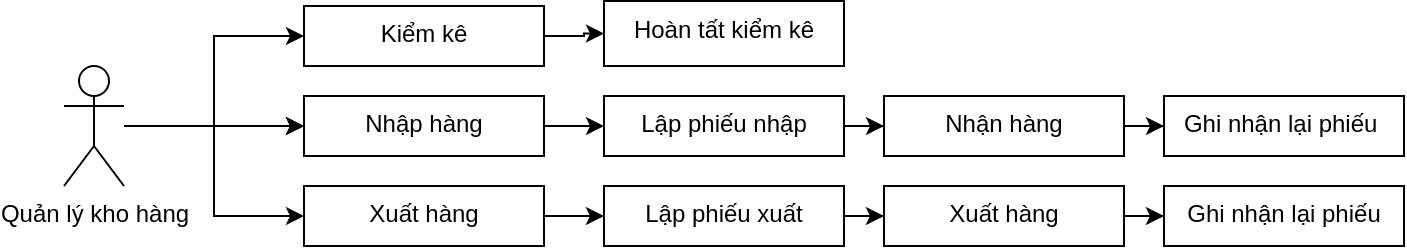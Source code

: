 <mxfile version="15.6.8" type="github">
  <diagram id="ZwQ7pPuKEaMHKCmSsVNu" name="Page-1">
    <mxGraphModel dx="1038" dy="551" grid="1" gridSize="10" guides="1" tooltips="1" connect="1" arrows="1" fold="1" page="1" pageScale="1" pageWidth="850" pageHeight="1100" math="0" shadow="0">
      <root>
        <mxCell id="0" />
        <mxCell id="1" parent="0" />
        <mxCell id="tTYL0OZon_nwnEytJaue-3" value="" style="edgeStyle=orthogonalEdgeStyle;rounded=0;orthogonalLoop=1;jettySize=auto;html=1;" parent="1" source="tTYL0OZon_nwnEytJaue-1" target="tTYL0OZon_nwnEytJaue-2" edge="1">
          <mxGeometry relative="1" as="geometry" />
        </mxCell>
        <mxCell id="tTYL0OZon_nwnEytJaue-4" value="" style="edgeStyle=orthogonalEdgeStyle;rounded=0;orthogonalLoop=1;jettySize=auto;html=1;" parent="1" source="tTYL0OZon_nwnEytJaue-1" target="tTYL0OZon_nwnEytJaue-2" edge="1">
          <mxGeometry relative="1" as="geometry" />
        </mxCell>
        <mxCell id="tTYL0OZon_nwnEytJaue-6" value="" style="edgeStyle=orthogonalEdgeStyle;rounded=0;orthogonalLoop=1;jettySize=auto;html=1;" parent="1" source="tTYL0OZon_nwnEytJaue-1" target="tTYL0OZon_nwnEytJaue-5" edge="1">
          <mxGeometry relative="1" as="geometry" />
        </mxCell>
        <mxCell id="tTYL0OZon_nwnEytJaue-8" value="" style="edgeStyle=orthogonalEdgeStyle;rounded=0;orthogonalLoop=1;jettySize=auto;html=1;" parent="1" source="tTYL0OZon_nwnEytJaue-1" target="tTYL0OZon_nwnEytJaue-7" edge="1">
          <mxGeometry relative="1" as="geometry" />
        </mxCell>
        <mxCell id="tTYL0OZon_nwnEytJaue-1" value="Quản lý kho hàng" style="shape=umlActor;verticalLabelPosition=bottom;verticalAlign=top;html=1;outlineConnect=0;" parent="1" vertex="1">
          <mxGeometry x="40" y="200" width="30" height="60" as="geometry" />
        </mxCell>
        <mxCell id="tTYL0OZon_nwnEytJaue-10" value="" style="edgeStyle=orthogonalEdgeStyle;rounded=0;orthogonalLoop=1;jettySize=auto;html=1;" parent="1" source="tTYL0OZon_nwnEytJaue-2" target="tTYL0OZon_nwnEytJaue-9" edge="1">
          <mxGeometry relative="1" as="geometry" />
        </mxCell>
        <mxCell id="tTYL0OZon_nwnEytJaue-2" value="Nhập hàng&lt;br&gt;" style="whiteSpace=wrap;html=1;verticalAlign=top;" parent="1" vertex="1">
          <mxGeometry x="160" y="215" width="120" height="30" as="geometry" />
        </mxCell>
        <mxCell id="tTYL0OZon_nwnEytJaue-16" value="" style="edgeStyle=orthogonalEdgeStyle;rounded=0;orthogonalLoop=1;jettySize=auto;html=1;" parent="1" source="tTYL0OZon_nwnEytJaue-5" target="tTYL0OZon_nwnEytJaue-15" edge="1">
          <mxGeometry relative="1" as="geometry" />
        </mxCell>
        <mxCell id="tTYL0OZon_nwnEytJaue-5" value="Xuất hàng" style="whiteSpace=wrap;html=1;verticalAlign=top;" parent="1" vertex="1">
          <mxGeometry x="160" y="260" width="120" height="30" as="geometry" />
        </mxCell>
        <mxCell id="tTYL0OZon_nwnEytJaue-22" value="" style="edgeStyle=orthogonalEdgeStyle;rounded=0;orthogonalLoop=1;jettySize=auto;html=1;" parent="1" source="tTYL0OZon_nwnEytJaue-7" target="tTYL0OZon_nwnEytJaue-21" edge="1">
          <mxGeometry relative="1" as="geometry" />
        </mxCell>
        <mxCell id="tTYL0OZon_nwnEytJaue-7" value="Kiểm kê" style="whiteSpace=wrap;html=1;verticalAlign=top;" parent="1" vertex="1">
          <mxGeometry x="160" y="170" width="120" height="30" as="geometry" />
        </mxCell>
        <mxCell id="tTYL0OZon_nwnEytJaue-12" value="" style="edgeStyle=orthogonalEdgeStyle;rounded=0;orthogonalLoop=1;jettySize=auto;html=1;" parent="1" source="tTYL0OZon_nwnEytJaue-9" target="tTYL0OZon_nwnEytJaue-11" edge="1">
          <mxGeometry relative="1" as="geometry" />
        </mxCell>
        <mxCell id="tTYL0OZon_nwnEytJaue-9" value="Lập phiếu nhập" style="whiteSpace=wrap;html=1;verticalAlign=top;" parent="1" vertex="1">
          <mxGeometry x="310" y="215" width="120" height="30" as="geometry" />
        </mxCell>
        <mxCell id="tTYL0OZon_nwnEytJaue-14" value="" style="edgeStyle=orthogonalEdgeStyle;rounded=0;orthogonalLoop=1;jettySize=auto;html=1;" parent="1" source="tTYL0OZon_nwnEytJaue-11" target="tTYL0OZon_nwnEytJaue-13" edge="1">
          <mxGeometry relative="1" as="geometry" />
        </mxCell>
        <mxCell id="tTYL0OZon_nwnEytJaue-11" value="Nhận hàng" style="whiteSpace=wrap;html=1;verticalAlign=top;" parent="1" vertex="1">
          <mxGeometry x="450" y="215" width="120" height="30" as="geometry" />
        </mxCell>
        <mxCell id="tTYL0OZon_nwnEytJaue-13" value="Ghi nhận lại phiếu&amp;nbsp;" style="whiteSpace=wrap;html=1;verticalAlign=top;" parent="1" vertex="1">
          <mxGeometry x="590" y="215" width="120" height="30" as="geometry" />
        </mxCell>
        <mxCell id="tTYL0OZon_nwnEytJaue-18" value="" style="edgeStyle=orthogonalEdgeStyle;rounded=0;orthogonalLoop=1;jettySize=auto;html=1;" parent="1" source="tTYL0OZon_nwnEytJaue-15" target="tTYL0OZon_nwnEytJaue-17" edge="1">
          <mxGeometry relative="1" as="geometry" />
        </mxCell>
        <mxCell id="tTYL0OZon_nwnEytJaue-15" value="Lập phiếu xuất" style="whiteSpace=wrap;html=1;verticalAlign=top;" parent="1" vertex="1">
          <mxGeometry x="310" y="260" width="120" height="30" as="geometry" />
        </mxCell>
        <mxCell id="tTYL0OZon_nwnEytJaue-20" value="" style="edgeStyle=orthogonalEdgeStyle;rounded=0;orthogonalLoop=1;jettySize=auto;html=1;" parent="1" source="tTYL0OZon_nwnEytJaue-17" target="tTYL0OZon_nwnEytJaue-19" edge="1">
          <mxGeometry relative="1" as="geometry" />
        </mxCell>
        <mxCell id="tTYL0OZon_nwnEytJaue-17" value="Xuất hàng" style="whiteSpace=wrap;html=1;verticalAlign=top;" parent="1" vertex="1">
          <mxGeometry x="450" y="260" width="120" height="30" as="geometry" />
        </mxCell>
        <mxCell id="tTYL0OZon_nwnEytJaue-19" value="Ghi nhận lại phiếu" style="whiteSpace=wrap;html=1;verticalAlign=top;" parent="1" vertex="1">
          <mxGeometry x="590" y="260" width="120" height="30" as="geometry" />
        </mxCell>
        <mxCell id="tTYL0OZon_nwnEytJaue-21" value="Hoàn tất kiểm kê" style="whiteSpace=wrap;html=1;verticalAlign=top;" parent="1" vertex="1">
          <mxGeometry x="310" y="167.5" width="120" height="32.5" as="geometry" />
        </mxCell>
      </root>
    </mxGraphModel>
  </diagram>
</mxfile>
